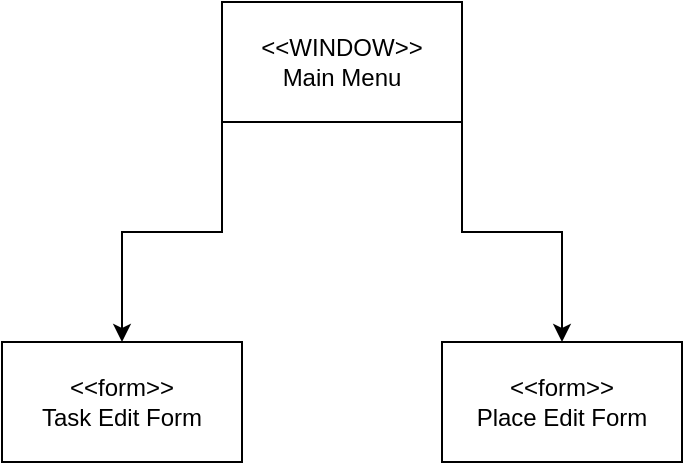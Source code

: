 <mxfile version="22.1.3" type="device">
  <diagram name="Strona-1" id="sW018aaz1p37koQw2vP2">
    <mxGraphModel dx="652" dy="1132" grid="1" gridSize="10" guides="1" tooltips="1" connect="1" arrows="1" fold="1" page="1" pageScale="1" pageWidth="827" pageHeight="1169" math="0" shadow="0">
      <root>
        <mxCell id="0" />
        <mxCell id="1" parent="0" />
        <mxCell id="YfA0y06nHLStCHrAQ_e_-4" style="edgeStyle=orthogonalEdgeStyle;rounded=0;orthogonalLoop=1;jettySize=auto;html=1;exitX=0;exitY=1;exitDx=0;exitDy=0;entryX=0.5;entryY=0;entryDx=0;entryDy=0;" edge="1" parent="1" source="YfA0y06nHLStCHrAQ_e_-1" target="YfA0y06nHLStCHrAQ_e_-2">
          <mxGeometry relative="1" as="geometry" />
        </mxCell>
        <mxCell id="YfA0y06nHLStCHrAQ_e_-5" style="edgeStyle=orthogonalEdgeStyle;rounded=0;orthogonalLoop=1;jettySize=auto;html=1;exitX=1;exitY=1;exitDx=0;exitDy=0;entryX=0.5;entryY=0;entryDx=0;entryDy=0;" edge="1" parent="1" source="YfA0y06nHLStCHrAQ_e_-1" target="YfA0y06nHLStCHrAQ_e_-3">
          <mxGeometry relative="1" as="geometry" />
        </mxCell>
        <mxCell id="YfA0y06nHLStCHrAQ_e_-1" value="&amp;lt;&amp;lt;WINDOW&amp;gt;&amp;gt;&lt;br&gt;Main Menu" style="rounded=0;whiteSpace=wrap;html=1;" vertex="1" parent="1">
          <mxGeometry x="360" y="140" width="120" height="60" as="geometry" />
        </mxCell>
        <mxCell id="YfA0y06nHLStCHrAQ_e_-2" value="&amp;lt;&amp;lt;form&amp;gt;&amp;gt;&lt;br&gt;Task Edit Form" style="rounded=0;whiteSpace=wrap;html=1;" vertex="1" parent="1">
          <mxGeometry x="250" y="310" width="120" height="60" as="geometry" />
        </mxCell>
        <mxCell id="YfA0y06nHLStCHrAQ_e_-3" value="&amp;lt;&amp;lt;form&amp;gt;&amp;gt;&lt;br&gt;Place Edit Form" style="rounded=0;whiteSpace=wrap;html=1;" vertex="1" parent="1">
          <mxGeometry x="470" y="310" width="120" height="60" as="geometry" />
        </mxCell>
      </root>
    </mxGraphModel>
  </diagram>
</mxfile>
